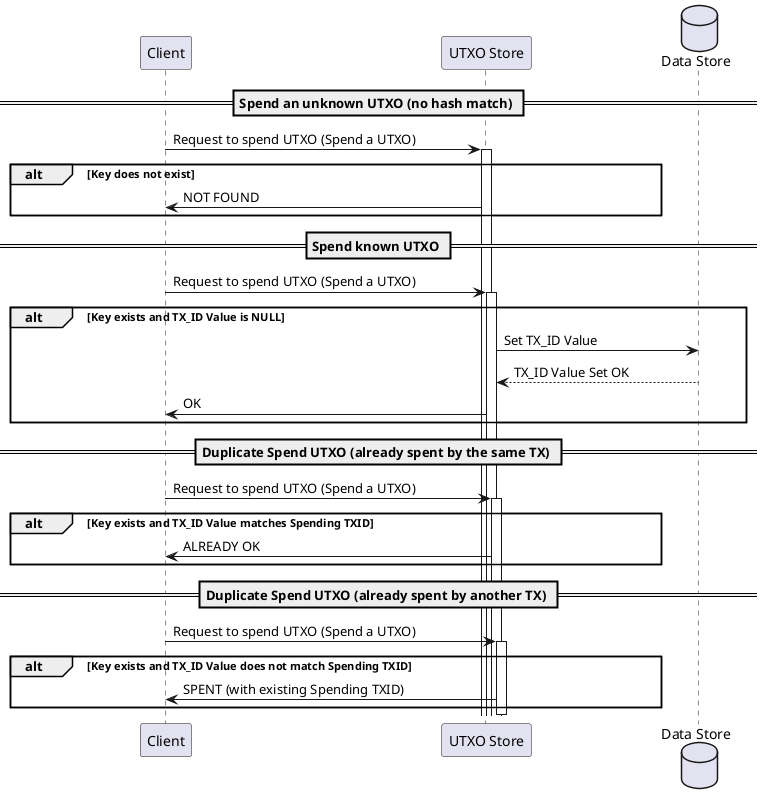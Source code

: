 @startuml
skinparam ParticipantPadding 120

participant "Client" as Client
participant "UTXO Store" as Store
database "Data Store" as Data


== Spend an unknown UTXO (no hash match) ==

Client -> Store: Request to spend UTXO (Spend a UTXO)
activate Store

alt Key does not exist
    Store -> Client: NOT FOUND
end


== Spend known UTXO ==

Client -> Store: Request to spend UTXO (Spend a UTXO)
activate Store

alt Key exists and TX_ID Value is NULL
    Store -> Data: Set TX_ID Value
    Data --> Store: TX_ID Value Set OK
    Store -> Client: OK
end


== Duplicate Spend UTXO (already spent by the same TX) ==

Client -> Store: Request to spend UTXO (Spend a UTXO)
activate Store

alt Key exists and TX_ID Value matches Spending TXID
    Store -> Client: ALREADY OK
end

== Duplicate Spend UTXO (already spent by another TX) ==

Client -> Store: Request to spend UTXO (Spend a UTXO)
activate Store

alt Key exists and TX_ID Value does not match Spending TXID
    Store -> Client: SPENT (with existing Spending TXID)
end



deactivate Store
@enduml
